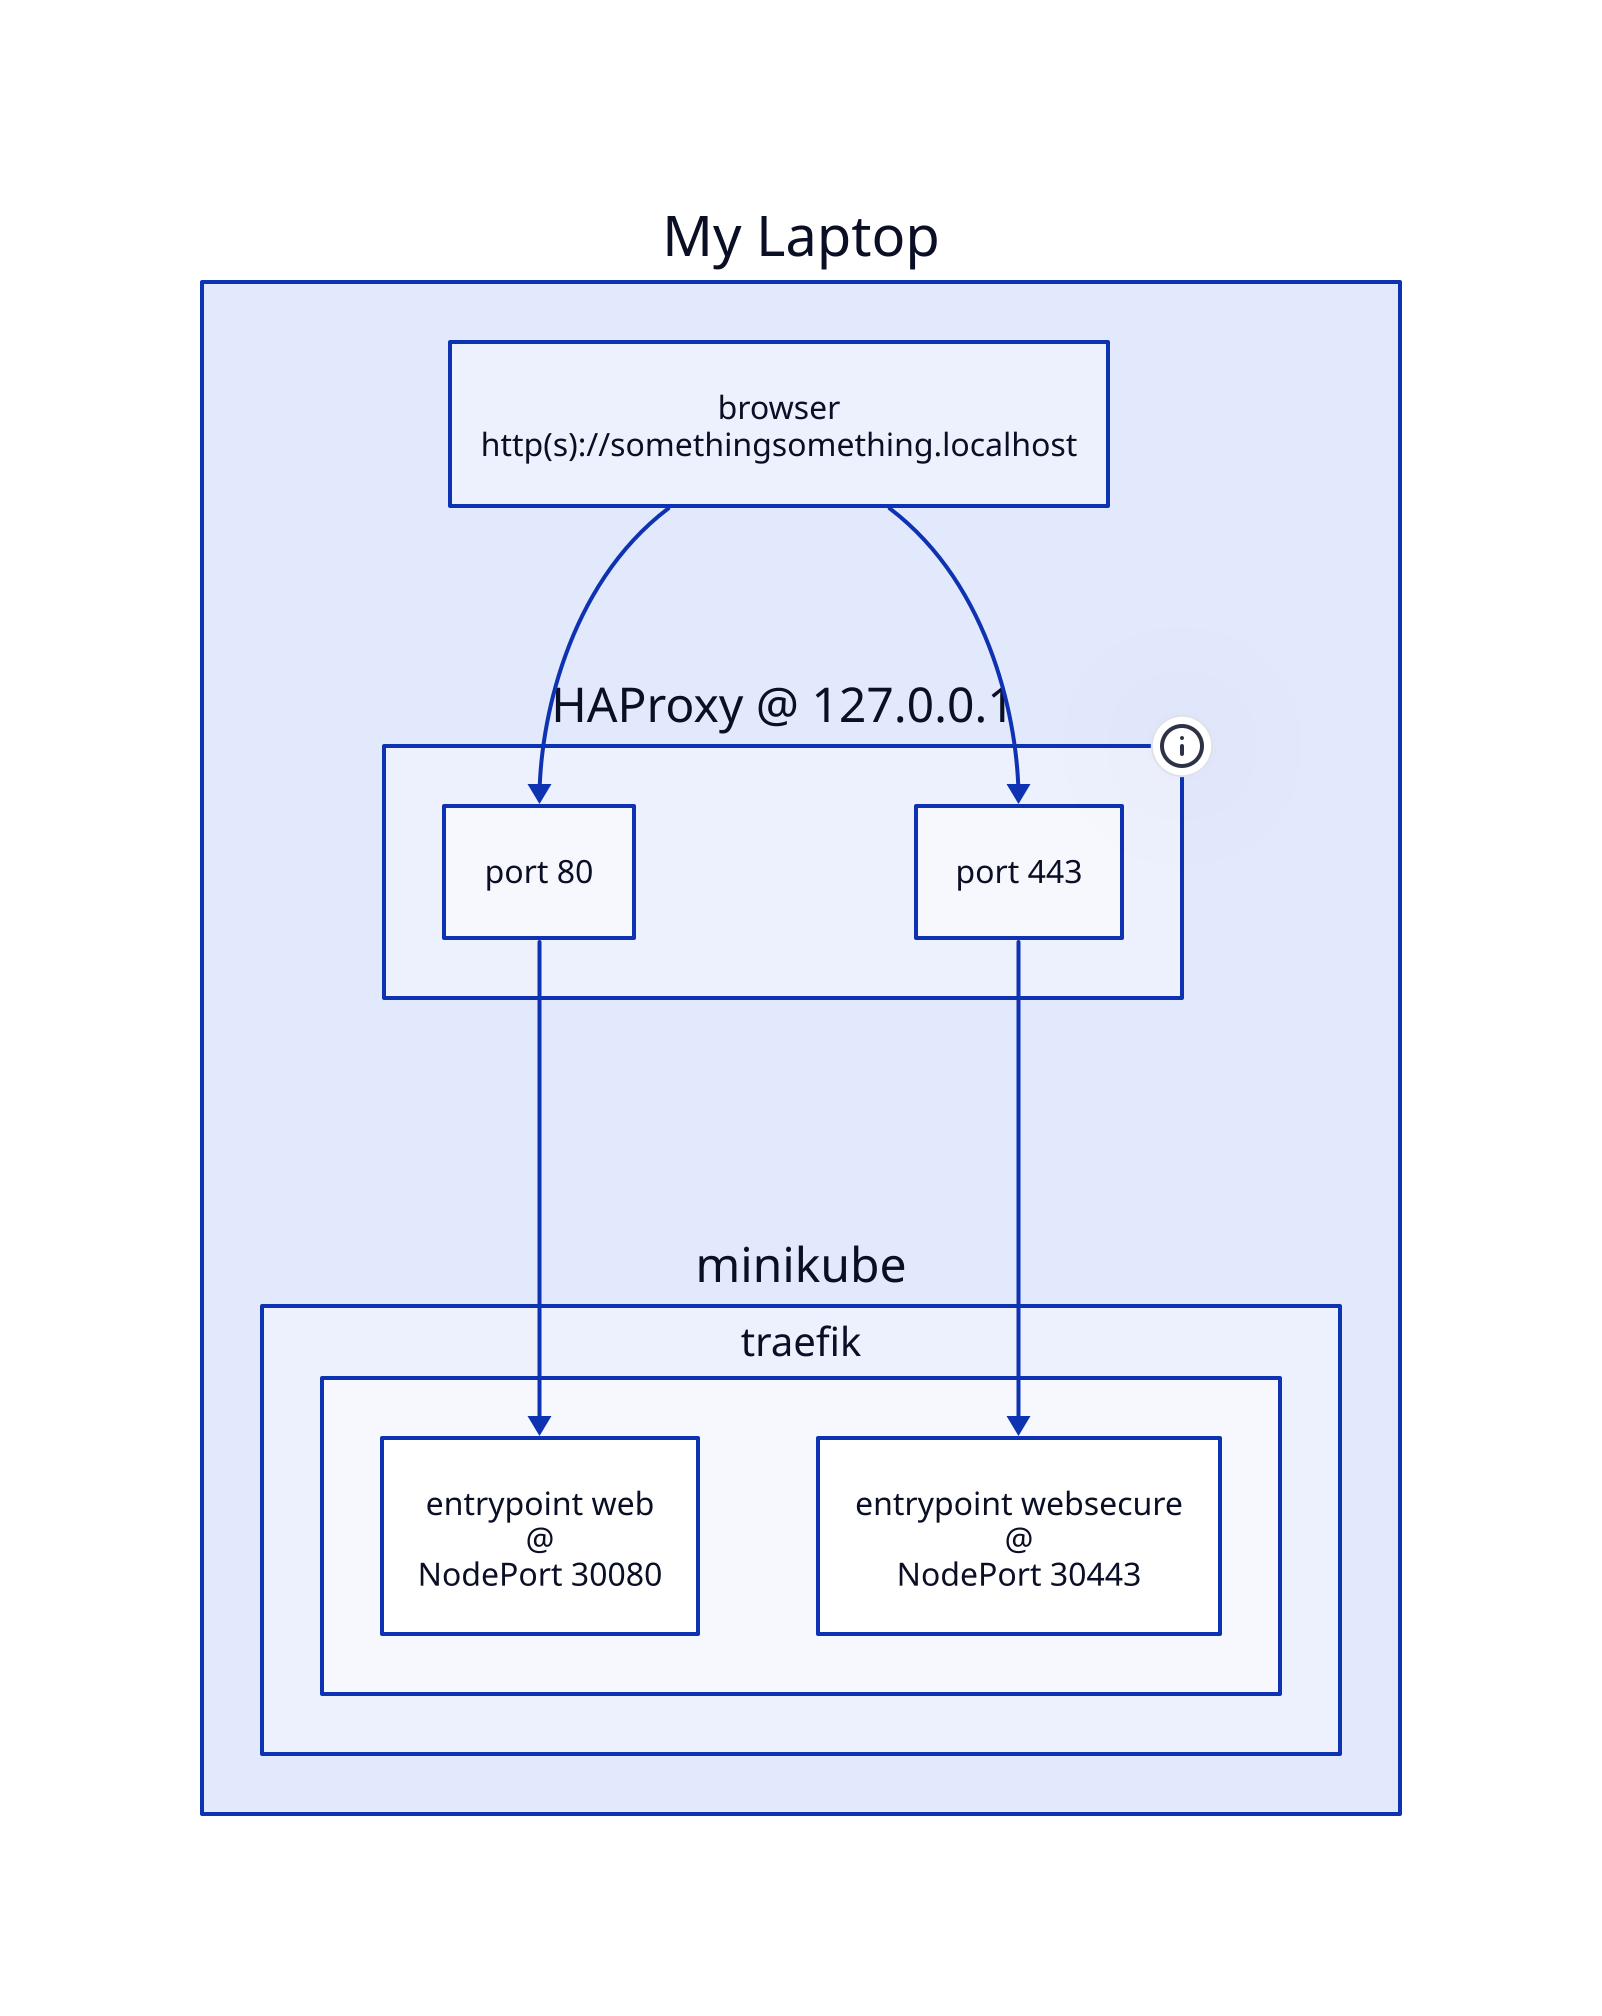laptop: My Laptop {
  browser: browser\nhttp(s)://somethingsomething.localhost

  haproxy: HAProxy @ 127.0.0.1 {
    tooltip: Minikube can not be bound on a specific IP when using the KVM \
      driver. So until we come up with something clever this one is nessecary \
      to forward *.localhost to traefik.
    80: port 80
    443: port 443
  }

  minikube: {
    traefik: {
      web: entrypoint web\n@\nNodePort 30080
      websecure: entrypoint websecure\n@\nNodePort 30443
    }
  }

  browser -> haproxy.80
  browser -> haproxy.443
  haproxy.80 -> minikube.traefik.web
  haproxy.443 -> minikube.traefik.websecure
}
